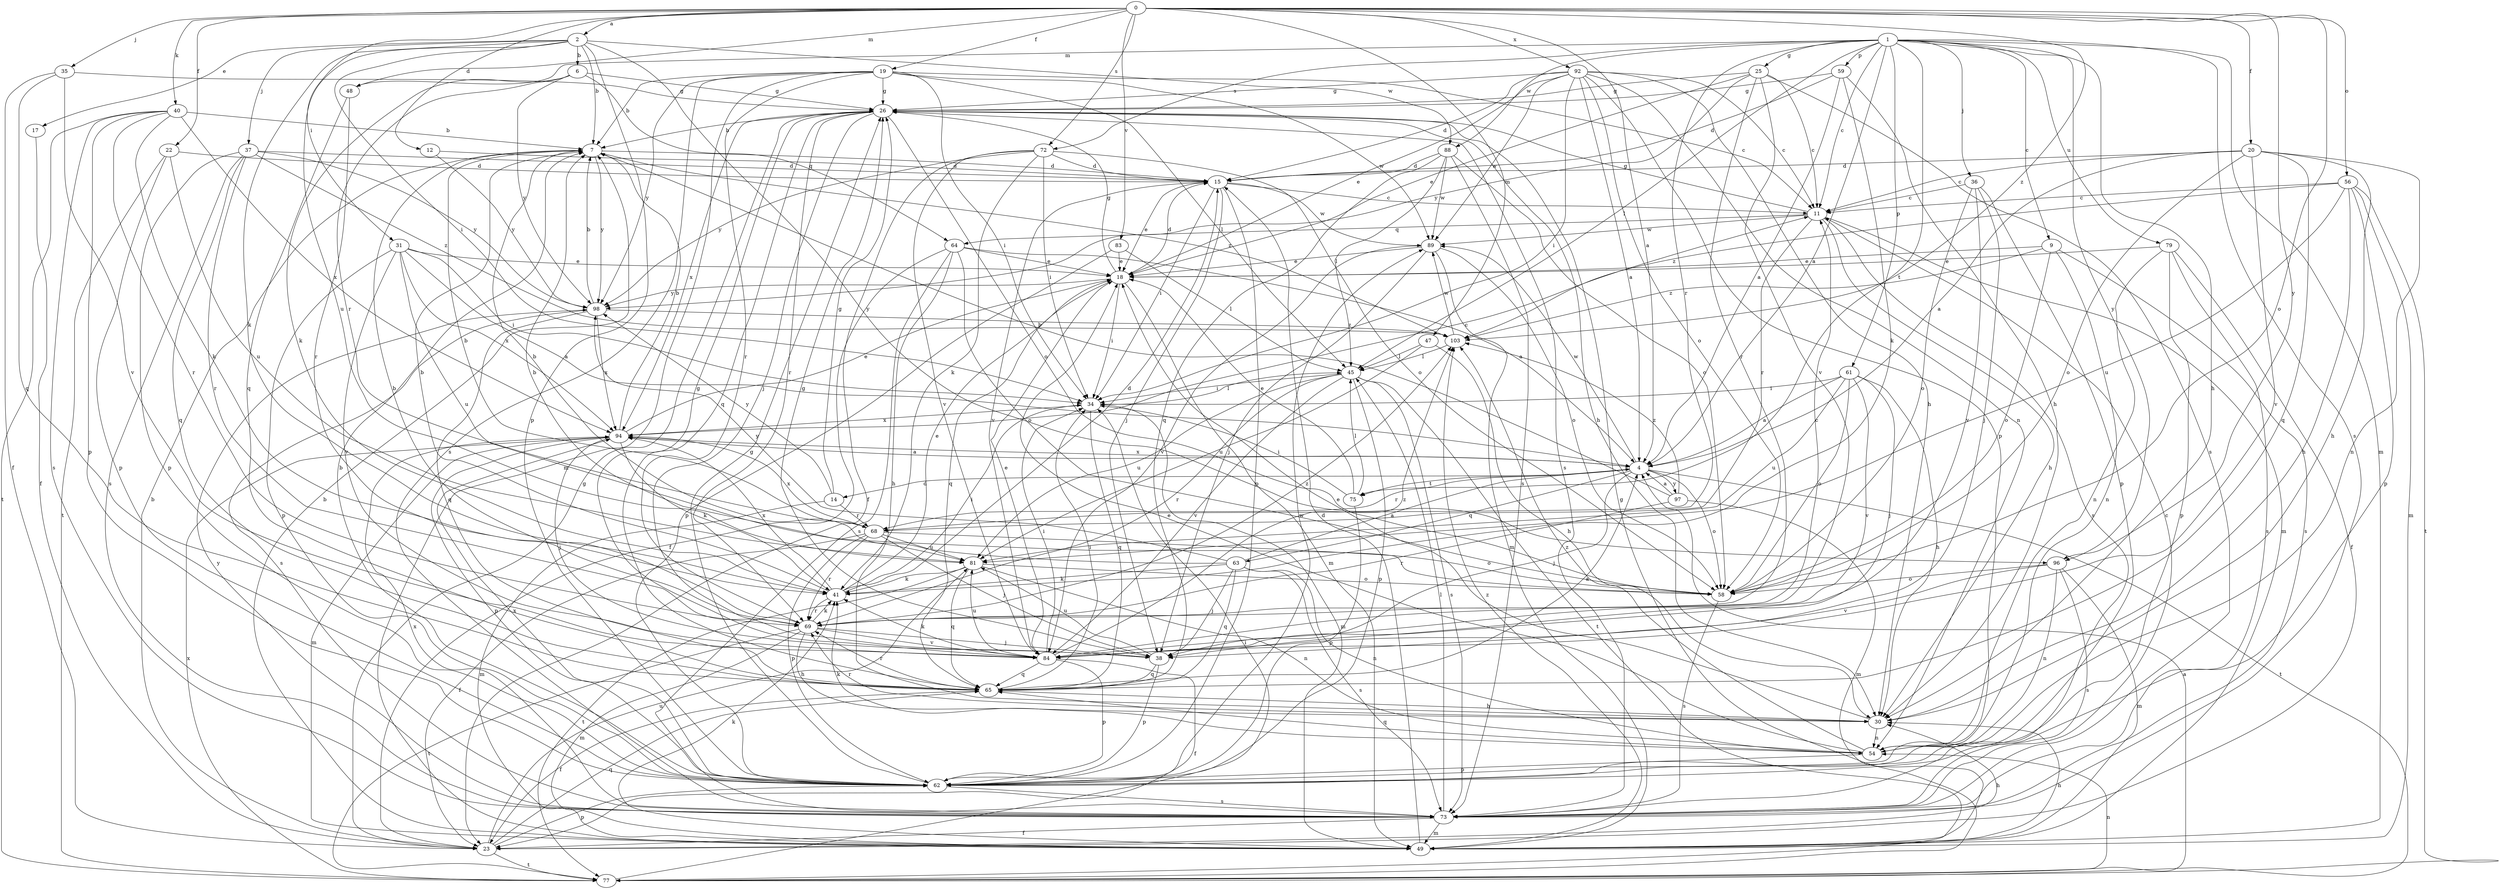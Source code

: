 strict digraph  {
0;
1;
2;
4;
6;
7;
9;
11;
12;
14;
15;
17;
18;
19;
20;
22;
23;
25;
26;
30;
31;
34;
35;
36;
37;
38;
40;
41;
45;
47;
48;
49;
54;
56;
58;
59;
61;
62;
63;
64;
65;
68;
69;
72;
73;
75;
77;
79;
81;
83;
84;
88;
89;
92;
94;
96;
97;
98;
103;
0 -> 2  [label=a];
0 -> 4  [label=a];
0 -> 12  [label=d];
0 -> 19  [label=f];
0 -> 20  [label=f];
0 -> 22  [label=f];
0 -> 31  [label=i];
0 -> 35  [label=j];
0 -> 40  [label=k];
0 -> 47  [label=m];
0 -> 48  [label=m];
0 -> 56  [label=o];
0 -> 58  [label=o];
0 -> 72  [label=s];
0 -> 83  [label=v];
0 -> 92  [label=x];
0 -> 96  [label=y];
0 -> 103  [label=z];
1 -> 4  [label=a];
1 -> 9  [label=c];
1 -> 11  [label=c];
1 -> 25  [label=g];
1 -> 30  [label=h];
1 -> 36  [label=j];
1 -> 45  [label=l];
1 -> 48  [label=m];
1 -> 49  [label=m];
1 -> 59  [label=p];
1 -> 61  [label=p];
1 -> 68  [label=r];
1 -> 72  [label=s];
1 -> 73  [label=s];
1 -> 75  [label=t];
1 -> 79  [label=u];
1 -> 88  [label=w];
1 -> 96  [label=y];
2 -> 6  [label=b];
2 -> 7  [label=b];
2 -> 17  [label=e];
2 -> 34  [label=i];
2 -> 37  [label=j];
2 -> 41  [label=k];
2 -> 62  [label=p];
2 -> 81  [label=u];
2 -> 88  [label=w];
2 -> 96  [label=y];
4 -> 14  [label=d];
4 -> 38  [label=j];
4 -> 58  [label=o];
4 -> 63  [label=q];
4 -> 68  [label=r];
4 -> 75  [label=t];
4 -> 77  [label=t];
4 -> 89  [label=w];
4 -> 94  [label=x];
4 -> 97  [label=y];
6 -> 26  [label=g];
6 -> 41  [label=k];
6 -> 64  [label=q];
6 -> 68  [label=r];
6 -> 98  [label=y];
7 -> 15  [label=d];
7 -> 98  [label=y];
7 -> 103  [label=z];
9 -> 18  [label=e];
9 -> 54  [label=n];
9 -> 58  [label=o];
9 -> 73  [label=s];
9 -> 103  [label=z];
11 -> 26  [label=g];
11 -> 30  [label=h];
11 -> 49  [label=m];
11 -> 64  [label=q];
11 -> 68  [label=r];
11 -> 73  [label=s];
11 -> 89  [label=w];
12 -> 15  [label=d];
12 -> 98  [label=y];
14 -> 26  [label=g];
14 -> 49  [label=m];
14 -> 68  [label=r];
14 -> 98  [label=y];
15 -> 11  [label=c];
15 -> 18  [label=e];
15 -> 34  [label=i];
15 -> 38  [label=j];
15 -> 62  [label=p];
15 -> 84  [label=v];
15 -> 89  [label=w];
17 -> 23  [label=f];
18 -> 15  [label=d];
18 -> 26  [label=g];
18 -> 34  [label=i];
18 -> 49  [label=m];
18 -> 65  [label=q];
18 -> 98  [label=y];
19 -> 7  [label=b];
19 -> 11  [label=c];
19 -> 26  [label=g];
19 -> 34  [label=i];
19 -> 45  [label=l];
19 -> 49  [label=m];
19 -> 69  [label=r];
19 -> 73  [label=s];
19 -> 89  [label=w];
19 -> 98  [label=y];
20 -> 4  [label=a];
20 -> 11  [label=c];
20 -> 15  [label=d];
20 -> 30  [label=h];
20 -> 54  [label=n];
20 -> 58  [label=o];
20 -> 65  [label=q];
20 -> 84  [label=v];
22 -> 15  [label=d];
22 -> 62  [label=p];
22 -> 77  [label=t];
22 -> 81  [label=u];
23 -> 7  [label=b];
23 -> 26  [label=g];
23 -> 30  [label=h];
23 -> 62  [label=p];
23 -> 65  [label=q];
23 -> 77  [label=t];
23 -> 81  [label=u];
25 -> 11  [label=c];
25 -> 18  [label=e];
25 -> 26  [label=g];
25 -> 69  [label=r];
25 -> 73  [label=s];
25 -> 84  [label=v];
25 -> 98  [label=y];
26 -> 7  [label=b];
26 -> 30  [label=h];
26 -> 38  [label=j];
26 -> 58  [label=o];
26 -> 65  [label=q];
26 -> 69  [label=r];
26 -> 73  [label=s];
26 -> 94  [label=x];
30 -> 18  [label=e];
30 -> 54  [label=n];
30 -> 69  [label=r];
31 -> 4  [label=a];
31 -> 18  [label=e];
31 -> 34  [label=i];
31 -> 62  [label=p];
31 -> 81  [label=u];
31 -> 84  [label=v];
31 -> 94  [label=x];
34 -> 45  [label=l];
34 -> 49  [label=m];
34 -> 65  [label=q];
34 -> 94  [label=x];
35 -> 23  [label=f];
35 -> 26  [label=g];
35 -> 65  [label=q];
35 -> 84  [label=v];
36 -> 11  [label=c];
36 -> 38  [label=j];
36 -> 58  [label=o];
36 -> 62  [label=p];
36 -> 84  [label=v];
37 -> 15  [label=d];
37 -> 62  [label=p];
37 -> 65  [label=q];
37 -> 69  [label=r];
37 -> 73  [label=s];
37 -> 98  [label=y];
37 -> 103  [label=z];
38 -> 26  [label=g];
38 -> 62  [label=p];
38 -> 65  [label=q];
38 -> 81  [label=u];
40 -> 7  [label=b];
40 -> 41  [label=k];
40 -> 62  [label=p];
40 -> 69  [label=r];
40 -> 73  [label=s];
40 -> 77  [label=t];
40 -> 94  [label=x];
41 -> 7  [label=b];
41 -> 15  [label=d];
41 -> 18  [label=e];
41 -> 34  [label=i];
41 -> 69  [label=r];
41 -> 94  [label=x];
45 -> 34  [label=i];
45 -> 62  [label=p];
45 -> 69  [label=r];
45 -> 73  [label=s];
45 -> 77  [label=t];
45 -> 81  [label=u];
45 -> 84  [label=v];
47 -> 30  [label=h];
47 -> 45  [label=l];
47 -> 81  [label=u];
48 -> 65  [label=q];
48 -> 69  [label=r];
49 -> 7  [label=b];
49 -> 15  [label=d];
49 -> 30  [label=h];
49 -> 41  [label=k];
49 -> 103  [label=z];
54 -> 18  [label=e];
54 -> 41  [label=k];
54 -> 62  [label=p];
54 -> 65  [label=q];
54 -> 103  [label=z];
56 -> 11  [label=c];
56 -> 30  [label=h];
56 -> 49  [label=m];
56 -> 62  [label=p];
56 -> 77  [label=t];
56 -> 81  [label=u];
56 -> 103  [label=z];
58 -> 7  [label=b];
58 -> 73  [label=s];
59 -> 4  [label=a];
59 -> 15  [label=d];
59 -> 26  [label=g];
59 -> 30  [label=h];
59 -> 41  [label=k];
61 -> 4  [label=a];
61 -> 30  [label=h];
61 -> 34  [label=i];
61 -> 38  [label=j];
61 -> 58  [label=o];
61 -> 81  [label=u];
61 -> 84  [label=v];
62 -> 7  [label=b];
62 -> 26  [label=g];
62 -> 73  [label=s];
62 -> 89  [label=w];
62 -> 94  [label=x];
63 -> 4  [label=a];
63 -> 7  [label=b];
63 -> 38  [label=j];
63 -> 41  [label=k];
63 -> 54  [label=n];
63 -> 65  [label=q];
63 -> 73  [label=s];
63 -> 98  [label=y];
64 -> 4  [label=a];
64 -> 18  [label=e];
64 -> 23  [label=f];
64 -> 30  [label=h];
64 -> 58  [label=o];
64 -> 73  [label=s];
65 -> 4  [label=a];
65 -> 23  [label=f];
65 -> 30  [label=h];
65 -> 34  [label=i];
65 -> 69  [label=r];
68 -> 7  [label=b];
68 -> 23  [label=f];
68 -> 38  [label=j];
68 -> 58  [label=o];
68 -> 62  [label=p];
68 -> 69  [label=r];
68 -> 81  [label=u];
68 -> 94  [label=x];
69 -> 7  [label=b];
69 -> 11  [label=c];
69 -> 30  [label=h];
69 -> 38  [label=j];
69 -> 41  [label=k];
69 -> 49  [label=m];
69 -> 77  [label=t];
69 -> 84  [label=v];
69 -> 103  [label=z];
72 -> 15  [label=d];
72 -> 23  [label=f];
72 -> 34  [label=i];
72 -> 41  [label=k];
72 -> 58  [label=o];
72 -> 84  [label=v];
72 -> 98  [label=y];
73 -> 11  [label=c];
73 -> 23  [label=f];
73 -> 45  [label=l];
73 -> 49  [label=m];
73 -> 94  [label=x];
73 -> 98  [label=y];
75 -> 18  [label=e];
75 -> 34  [label=i];
75 -> 45  [label=l];
75 -> 62  [label=p];
77 -> 4  [label=a];
77 -> 26  [label=g];
77 -> 34  [label=i];
77 -> 54  [label=n];
77 -> 94  [label=x];
79 -> 18  [label=e];
79 -> 23  [label=f];
79 -> 54  [label=n];
79 -> 62  [label=p];
79 -> 73  [label=s];
81 -> 41  [label=k];
81 -> 54  [label=n];
81 -> 58  [label=o];
81 -> 65  [label=q];
81 -> 77  [label=t];
83 -> 18  [label=e];
83 -> 45  [label=l];
83 -> 62  [label=p];
84 -> 18  [label=e];
84 -> 23  [label=f];
84 -> 26  [label=g];
84 -> 34  [label=i];
84 -> 41  [label=k];
84 -> 62  [label=p];
84 -> 65  [label=q];
84 -> 81  [label=u];
84 -> 103  [label=z];
88 -> 15  [label=d];
88 -> 45  [label=l];
88 -> 58  [label=o];
88 -> 65  [label=q];
88 -> 73  [label=s];
88 -> 89  [label=w];
89 -> 18  [label=e];
89 -> 38  [label=j];
89 -> 49  [label=m];
89 -> 58  [label=o];
89 -> 84  [label=v];
92 -> 4  [label=a];
92 -> 11  [label=c];
92 -> 15  [label=d];
92 -> 18  [label=e];
92 -> 26  [label=g];
92 -> 30  [label=h];
92 -> 34  [label=i];
92 -> 54  [label=n];
92 -> 58  [label=o];
92 -> 62  [label=p];
92 -> 89  [label=w];
94 -> 4  [label=a];
94 -> 7  [label=b];
94 -> 11  [label=c];
94 -> 18  [label=e];
94 -> 38  [label=j];
94 -> 41  [label=k];
94 -> 49  [label=m];
94 -> 62  [label=p];
96 -> 49  [label=m];
96 -> 54  [label=n];
96 -> 58  [label=o];
96 -> 73  [label=s];
96 -> 84  [label=v];
97 -> 4  [label=a];
97 -> 7  [label=b];
97 -> 49  [label=m];
97 -> 69  [label=r];
97 -> 103  [label=z];
98 -> 7  [label=b];
98 -> 65  [label=q];
98 -> 73  [label=s];
98 -> 94  [label=x];
98 -> 103  [label=z];
103 -> 45  [label=l];
103 -> 89  [label=w];
}
